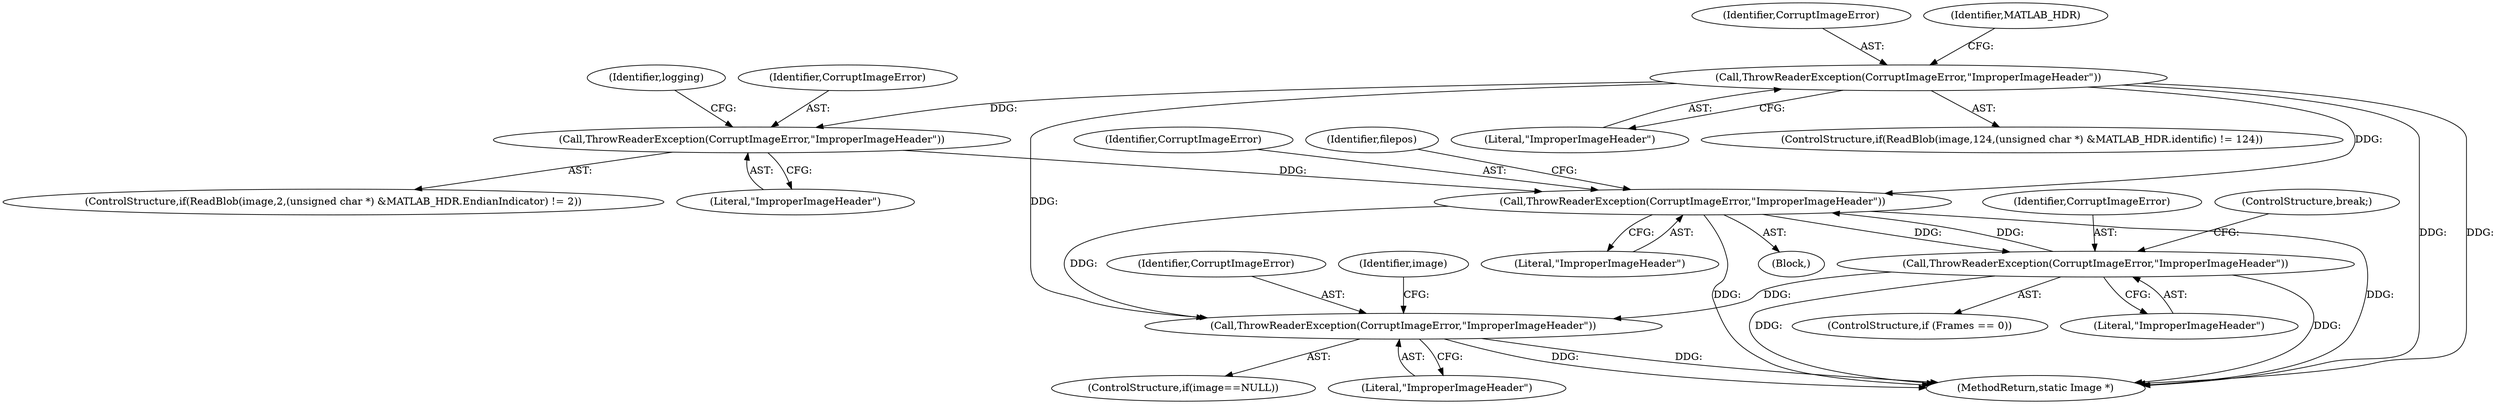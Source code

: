 digraph "1_ImageMagick_8985ed08f01d465ee65ab5a106186b3868b6f601@del" {
"1000402" [label="(Call,ThrowReaderException(CorruptImageError,\"ImproperImageHeader\"))"];
"1000642" [label="(Call,ThrowReaderException(CorruptImageError,\"ImproperImageHeader\"))"];
"1000402" [label="(Call,ThrowReaderException(CorruptImageError,\"ImproperImageHeader\"))"];
"1000318" [label="(Call,ThrowReaderException(CorruptImageError,\"ImproperImageHeader\"))"];
"1000272" [label="(Call,ThrowReaderException(CorruptImageError,\"ImproperImageHeader\"))"];
"1001864" [label="(Call,ThrowReaderException(CorruptImageError,\"ImproperImageHeader\"))"];
"1001864" [label="(Call,ThrowReaderException(CorruptImageError,\"ImproperImageHeader\"))"];
"1000402" [label="(Call,ThrowReaderException(CorruptImageError,\"ImproperImageHeader\"))"];
"1001868" [label="(Identifier,image)"];
"1000272" [label="(Call,ThrowReaderException(CorruptImageError,\"ImproperImageHeader\"))"];
"1000273" [label="(Identifier,CorruptImageError)"];
"1001865" [label="(Identifier,CorruptImageError)"];
"1001860" [label="(ControlStructure,if(image==NULL))"];
"1000643" [label="(Identifier,CorruptImageError)"];
"1000274" [label="(Literal,\"ImproperImageHeader\")"];
"1001869" [label="(MethodReturn,static Image *)"];
"1000319" [label="(Identifier,CorruptImageError)"];
"1000322" [label="(Identifier,logging)"];
"1000645" [label="(ControlStructure,break;)"];
"1000403" [label="(Identifier,CorruptImageError)"];
"1000260" [label="(ControlStructure,if(ReadBlob(image,124,(unsigned char *) &MATLAB_HDR.identific) != 124))"];
"1000638" [label="(ControlStructure,if (Frames == 0))"];
"1000306" [label="(ControlStructure,if(ReadBlob(image,2,(unsigned char *) &MATLAB_HDR.EndianIndicator) != 2))"];
"1000318" [label="(Call,ThrowReaderException(CorruptImageError,\"ImproperImageHeader\"))"];
"1000644" [label="(Literal,\"ImproperImageHeader\")"];
"1000320" [label="(Literal,\"ImproperImageHeader\")"];
"1000406" [label="(Identifier,filepos)"];
"1000404" [label="(Literal,\"ImproperImageHeader\")"];
"1000642" [label="(Call,ThrowReaderException(CorruptImageError,\"ImproperImageHeader\"))"];
"1000158" [label="(Block,)"];
"1000279" [label="(Identifier,MATLAB_HDR)"];
"1001866" [label="(Literal,\"ImproperImageHeader\")"];
"1000402" -> "1000158"  [label="AST: "];
"1000402" -> "1000404"  [label="CFG: "];
"1000403" -> "1000402"  [label="AST: "];
"1000404" -> "1000402"  [label="AST: "];
"1000406" -> "1000402"  [label="CFG: "];
"1000402" -> "1001869"  [label="DDG: "];
"1000402" -> "1001869"  [label="DDG: "];
"1000642" -> "1000402"  [label="DDG: "];
"1000318" -> "1000402"  [label="DDG: "];
"1000272" -> "1000402"  [label="DDG: "];
"1000402" -> "1000642"  [label="DDG: "];
"1000402" -> "1001864"  [label="DDG: "];
"1000642" -> "1000638"  [label="AST: "];
"1000642" -> "1000644"  [label="CFG: "];
"1000643" -> "1000642"  [label="AST: "];
"1000644" -> "1000642"  [label="AST: "];
"1000645" -> "1000642"  [label="CFG: "];
"1000642" -> "1001869"  [label="DDG: "];
"1000642" -> "1001869"  [label="DDG: "];
"1000642" -> "1001864"  [label="DDG: "];
"1000318" -> "1000306"  [label="AST: "];
"1000318" -> "1000320"  [label="CFG: "];
"1000319" -> "1000318"  [label="AST: "];
"1000320" -> "1000318"  [label="AST: "];
"1000322" -> "1000318"  [label="CFG: "];
"1000272" -> "1000318"  [label="DDG: "];
"1000272" -> "1000260"  [label="AST: "];
"1000272" -> "1000274"  [label="CFG: "];
"1000273" -> "1000272"  [label="AST: "];
"1000274" -> "1000272"  [label="AST: "];
"1000279" -> "1000272"  [label="CFG: "];
"1000272" -> "1001869"  [label="DDG: "];
"1000272" -> "1001869"  [label="DDG: "];
"1000272" -> "1001864"  [label="DDG: "];
"1001864" -> "1001860"  [label="AST: "];
"1001864" -> "1001866"  [label="CFG: "];
"1001865" -> "1001864"  [label="AST: "];
"1001866" -> "1001864"  [label="AST: "];
"1001868" -> "1001864"  [label="CFG: "];
"1001864" -> "1001869"  [label="DDG: "];
"1001864" -> "1001869"  [label="DDG: "];
}
